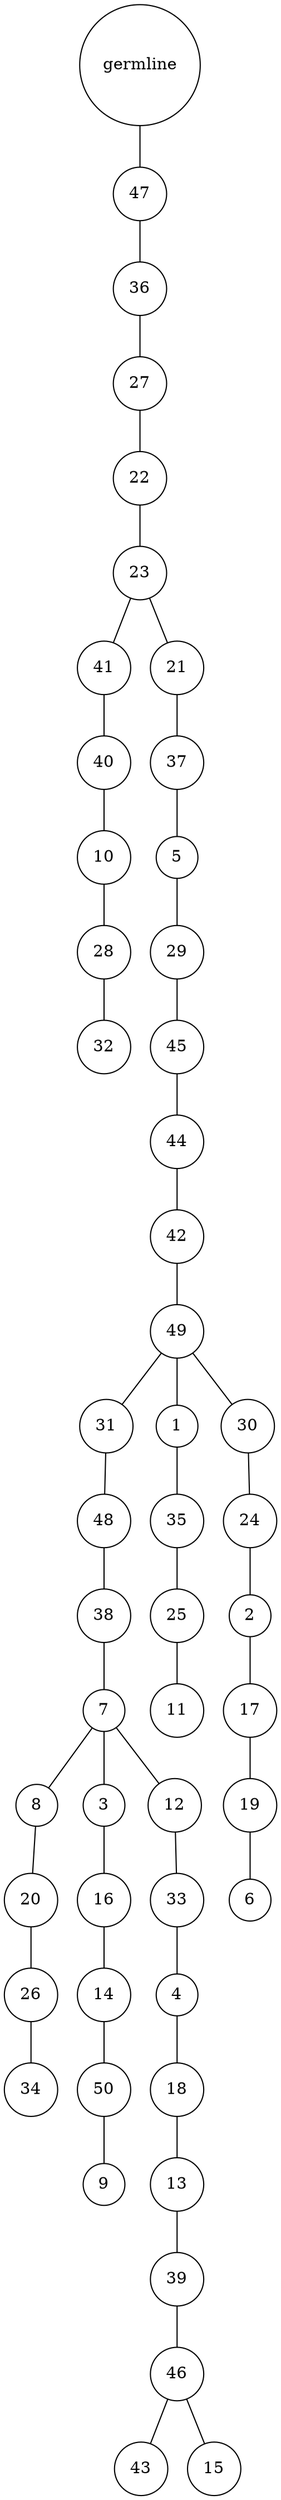 graph {
	rankdir=UD;
	splines=line;
	node [shape=circle]
	"0x7f095af05b80" [label="germline"];
	"0x7f095af05bb0" [label="47"];
	"0x7f095af05b80" -- "0x7f095af05bb0" ;
	"0x7f095af05be0" [label="36"];
	"0x7f095af05bb0" -- "0x7f095af05be0" ;
	"0x7f095af05c10" [label="27"];
	"0x7f095af05be0" -- "0x7f095af05c10" ;
	"0x7f095af05c40" [label="22"];
	"0x7f095af05c10" -- "0x7f095af05c40" ;
	"0x7f095af05c70" [label="23"];
	"0x7f095af05c40" -- "0x7f095af05c70" ;
	"0x7f095af05ca0" [label="41"];
	"0x7f095af05c70" -- "0x7f095af05ca0" ;
	"0x7f095af05cd0" [label="40"];
	"0x7f095af05ca0" -- "0x7f095af05cd0" ;
	"0x7f095af05d00" [label="10"];
	"0x7f095af05cd0" -- "0x7f095af05d00" ;
	"0x7f095af05d30" [label="28"];
	"0x7f095af05d00" -- "0x7f095af05d30" ;
	"0x7f095af05d60" [label="32"];
	"0x7f095af05d30" -- "0x7f095af05d60" ;
	"0x7f095af05d90" [label="21"];
	"0x7f095af05c70" -- "0x7f095af05d90" ;
	"0x7f095af05dc0" [label="37"];
	"0x7f095af05d90" -- "0x7f095af05dc0" ;
	"0x7f095af05df0" [label="5"];
	"0x7f095af05dc0" -- "0x7f095af05df0" ;
	"0x7f095af05e20" [label="29"];
	"0x7f095af05df0" -- "0x7f095af05e20" ;
	"0x7f095af05e50" [label="45"];
	"0x7f095af05e20" -- "0x7f095af05e50" ;
	"0x7f095af05e80" [label="44"];
	"0x7f095af05e50" -- "0x7f095af05e80" ;
	"0x7f095af05eb0" [label="42"];
	"0x7f095af05e80" -- "0x7f095af05eb0" ;
	"0x7f095af05ee0" [label="49"];
	"0x7f095af05eb0" -- "0x7f095af05ee0" ;
	"0x7f095af05f10" [label="31"];
	"0x7f095af05ee0" -- "0x7f095af05f10" ;
	"0x7f095af05f40" [label="48"];
	"0x7f095af05f10" -- "0x7f095af05f40" ;
	"0x7f095af05f70" [label="38"];
	"0x7f095af05f40" -- "0x7f095af05f70" ;
	"0x7f095af05fa0" [label="7"];
	"0x7f095af05f70" -- "0x7f095af05fa0" ;
	"0x7f095af05fd0" [label="8"];
	"0x7f095af05fa0" -- "0x7f095af05fd0" ;
	"0x7f095af11040" [label="20"];
	"0x7f095af05fd0" -- "0x7f095af11040" ;
	"0x7f095af11070" [label="26"];
	"0x7f095af11040" -- "0x7f095af11070" ;
	"0x7f095af110a0" [label="34"];
	"0x7f095af11070" -- "0x7f095af110a0" ;
	"0x7f095af110d0" [label="3"];
	"0x7f095af05fa0" -- "0x7f095af110d0" ;
	"0x7f095af11100" [label="16"];
	"0x7f095af110d0" -- "0x7f095af11100" ;
	"0x7f095af11130" [label="14"];
	"0x7f095af11100" -- "0x7f095af11130" ;
	"0x7f095af11160" [label="50"];
	"0x7f095af11130" -- "0x7f095af11160" ;
	"0x7f095af11190" [label="9"];
	"0x7f095af11160" -- "0x7f095af11190" ;
	"0x7f095af111c0" [label="12"];
	"0x7f095af05fa0" -- "0x7f095af111c0" ;
	"0x7f095af111f0" [label="33"];
	"0x7f095af111c0" -- "0x7f095af111f0" ;
	"0x7f095af11220" [label="4"];
	"0x7f095af111f0" -- "0x7f095af11220" ;
	"0x7f095af11250" [label="18"];
	"0x7f095af11220" -- "0x7f095af11250" ;
	"0x7f095af11280" [label="13"];
	"0x7f095af11250" -- "0x7f095af11280" ;
	"0x7f095af112b0" [label="39"];
	"0x7f095af11280" -- "0x7f095af112b0" ;
	"0x7f095af112e0" [label="46"];
	"0x7f095af112b0" -- "0x7f095af112e0" ;
	"0x7f095af11310" [label="43"];
	"0x7f095af112e0" -- "0x7f095af11310" ;
	"0x7f095af11340" [label="15"];
	"0x7f095af112e0" -- "0x7f095af11340" ;
	"0x7f095af11370" [label="1"];
	"0x7f095af05ee0" -- "0x7f095af11370" ;
	"0x7f095af113a0" [label="35"];
	"0x7f095af11370" -- "0x7f095af113a0" ;
	"0x7f095af113d0" [label="25"];
	"0x7f095af113a0" -- "0x7f095af113d0" ;
	"0x7f095af11400" [label="11"];
	"0x7f095af113d0" -- "0x7f095af11400" ;
	"0x7f095af11430" [label="30"];
	"0x7f095af05ee0" -- "0x7f095af11430" ;
	"0x7f095af11460" [label="24"];
	"0x7f095af11430" -- "0x7f095af11460" ;
	"0x7f095af11490" [label="2"];
	"0x7f095af11460" -- "0x7f095af11490" ;
	"0x7f095af114c0" [label="17"];
	"0x7f095af11490" -- "0x7f095af114c0" ;
	"0x7f095af114f0" [label="19"];
	"0x7f095af114c0" -- "0x7f095af114f0" ;
	"0x7f095af11520" [label="6"];
	"0x7f095af114f0" -- "0x7f095af11520" ;
}
